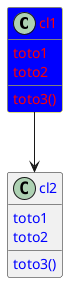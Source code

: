{
  "sha1": "cc7agql1adhxdvtphera8lp4sl22jiq",
  "insertion": {
    "when": "2024-06-01T09:03:01.209Z",
    "user": "plantuml@gmail.com"
  }
}
@startuml

class cl1 #blue;text:red;line:yellow {
  toto1
  toto2
  toto3()
}

cl1 --> cl2

class cl2 #text:blue {
  toto1
  toto2
  toto3()
}


@enduml
